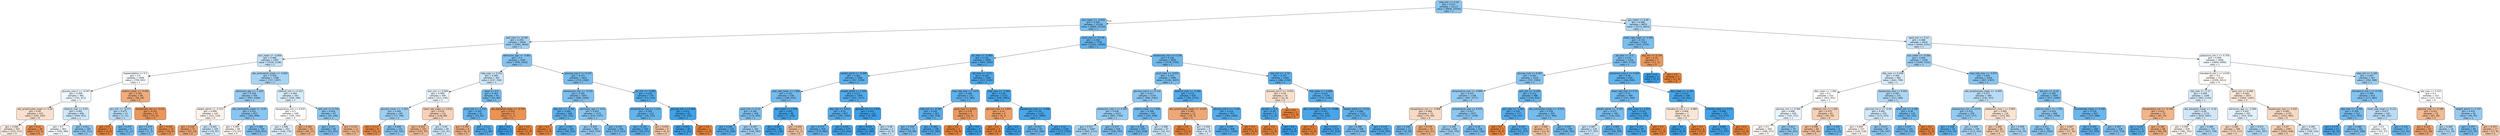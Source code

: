 digraph Tree {
node [shape=box, style="filled, rounded", color="black", fontname="helvetica"] ;
edge [fontname="helvetica"] ;
0 [label="mbp_min <= 0.18\ngini = 0.417\nsamples = 21117\nvalue = [9936, 23554]\nclass = 1", fillcolor="#8dc6f0"] ;
1 [label="bun_mean <= -0.419\ngini = 0.365\nsamples = 12238\nvalue = [4664, 14729]\nclass = 1", fillcolor="#78bced"] ;
0 -> 1 [labeldistance=2.5, labelangle=45, headlabel="True"] ;
2 [label="po2_max <= -0.106\ngini = 0.454\nsamples = 4494\nvalue = [2482, 4640]\nclass = 1", fillcolor="#a3d1f3"] ;
1 -> 2 ;
3 [label="bun_mean <= -0.664\ngini = 0.486\nsamples = 2307\nvalue = [1526, 2138]\nclass = 1", fillcolor="#c6e3f8"] ;
2 -> 3 ;
4 [label="hispanic/latino <= 0.5\ngini = 0.5\nsamples = 1009\nvalue = [799, 831]\nclass = 1", fillcolor="#f7fbfe"] ;
3 -> 4 ;
5 [label="glucose_max.2 <= -0.547\ngini = 0.499\nsamples = 961\nvalue = [741, 811]\nclass = 1", fillcolor="#eef7fd"] ;
4 -> 5 ;
6 [label="abs_lymphocytes_mean <= 0.16\ngini = 0.49\nsamples = 315\nvalue = [292, 220]\nclass = 0", fillcolor="#f9e0ce"] ;
5 -> 6 ;
7 [label="gini = 0.496\nsamples = 287\nvalue = [255, 215]\nclass = 0", fillcolor="#fbebe0"] ;
6 -> 7 ;
8 [label="gini = 0.21\nsamples = 28\nvalue = [37, 5]\nclass = 0", fillcolor="#e99254"] ;
6 -> 8 ;
9 [label="totalco2_max <= 0.02\ngini = 0.491\nsamples = 646\nvalue = [449, 591]\nclass = 1", fillcolor="#cfe7f9"] ;
5 -> 9 ;
10 [label="gini = 0.5\nsamples = 463\nvalue = [358, 380]\nclass = 1", fillcolor="#f4f9fd"] ;
9 -> 10 ;
11 [label="gini = 0.421\nsamples = 183\nvalue = [91, 211]\nclass = 1", fillcolor="#8ec7f0"] ;
9 -> 11 ;
12 [label="sodium_mean <= -0.445\ngini = 0.381\nsamples = 48\nvalue = [58, 20]\nclass = 0", fillcolor="#eeac7d"] ;
4 -> 12 ;
13 [label="gcs_min <= -0.577\ngini = 0.475\nsamples = 11\nvalue = [7, 11]\nclass = 1", fillcolor="#b7dbf6"] ;
12 -> 13 ;
14 [label="gini = 0.0\nsamples = 2\nvalue = [4, 0]\nclass = 0", fillcolor="#e58139"] ;
13 -> 14 ;
15 [label="gini = 0.337\nsamples = 9\nvalue = [3, 11]\nclass = 1", fillcolor="#6fb8ec"] ;
13 -> 15 ;
16 [label="baseexcess_min <= -0.231\ngini = 0.255\nsamples = 37\nvalue = [51, 9]\nclass = 0", fillcolor="#ea975c"] ;
12 -> 16 ;
17 [label="gini = 0.375\nsamples = 4\nvalue = [1, 3]\nclass = 1", fillcolor="#7bbeee"] ;
16 -> 17 ;
18 [label="gini = 0.191\nsamples = 33\nvalue = [50, 6]\nclass = 0", fillcolor="#e89051"] ;
16 -> 18 ;
19 [label="abs_eosinophils_mean <= -0.009\ngini = 0.459\nsamples = 1298\nvalue = [727, 1307]\nclass = 1", fillcolor="#a7d4f3"] ;
3 -> 19 ;
20 [label="admission_age <= -1.205\ngini = 0.439\nsamples = 955\nvalue = [487, 1008]\nclass = 1", fillcolor="#99ccf2"] ;
19 -> 20 ;
21 [label="weight_admit <= -0.515\ngini = 0.499\nsamples = 142\nvalue = [121, 110]\nclass = 0", fillcolor="#fdf4ed"] ;
20 -> 21 ;
22 [label="gini = 0.339\nsamples = 37\nvalue = [47, 13]\nclass = 0", fillcolor="#eca470"] ;
21 -> 22 ;
23 [label="gini = 0.491\nsamples = 105\nvalue = [74, 97]\nclass = 1", fillcolor="#d0e8f9"] ;
21 -> 23 ;
24 [label="abs_neutrophils_mean <= -0.97\ngini = 0.411\nsamples = 813\nvalue = [366, 898]\nclass = 1", fillcolor="#8ac5f0"] ;
20 -> 24 ;
25 [label="gini = 0.499\nsamples = 84\nvalue = [72, 67]\nclass = 0", fillcolor="#fdf6f1"] ;
24 -> 25 ;
26 [label="gini = 0.386\nsamples = 729\nvalue = [294, 831]\nclass = 1", fillcolor="#7fc0ee"] ;
24 -> 26 ;
27 [label="totalco2_min <= 0.122\ngini = 0.494\nsamples = 343\nvalue = [240, 299]\nclass = 1", fillcolor="#d8ecfa"] ;
19 -> 27 ;
28 [label="temperature_min <= 0.635\ngini = 0.5\nsamples = 246\nvalue = [195, 193]\nclass = 0", fillcolor="#fffefd"] ;
27 -> 28 ;
29 [label="gini = 0.496\nsamples = 203\nvalue = [146, 176]\nclass = 1", fillcolor="#ddeefb"] ;
28 -> 29 ;
30 [label="gini = 0.382\nsamples = 43\nvalue = [49, 17]\nclass = 0", fillcolor="#eead7e"] ;
28 -> 30 ;
31 [label="po2_min <= 0.719\ngini = 0.418\nsamples = 97\nvalue = [45, 106]\nclass = 1", fillcolor="#8dc7f0"] ;
27 -> 31 ;
32 [label="gini = 0.371\nsamples = 86\nvalue = [33, 101]\nclass = 1", fillcolor="#7abded"] ;
31 -> 32 ;
33 [label="gini = 0.415\nsamples = 11\nvalue = [12, 5]\nclass = 0", fillcolor="#f0b58b"] ;
31 -> 33 ;
34 [label="admission_age <= -0.961\ngini = 0.4\nsamples = 2187\nvalue = [956, 2502]\nclass = 1", fillcolor="#85c2ef"] ;
2 -> 34 ;
35 [label="mbp_max <= 0.551\ngini = 0.489\nsamples = 365\nvalue = [237, 318]\nclass = 1", fillcolor="#cde6f8"] ;
34 -> 35 ;
36 [label="po2_min <= 0.569\ngini = 0.499\nsamples = 300\nvalue = [211, 234]\nclass = 1", fillcolor="#ecf5fc"] ;
35 -> 36 ;
37 [label="glucose_mean <= -1.163\ngini = 0.444\nsamples = 149\nvalue = [73, 146]\nclass = 1", fillcolor="#9ccef2"] ;
36 -> 37 ;
38 [label="gini = 0.117\nsamples = 8\nvalue = [15, 1]\nclass = 0", fillcolor="#e78946"] ;
37 -> 38 ;
39 [label="gini = 0.408\nsamples = 141\nvalue = [58, 145]\nclass = 1", fillcolor="#88c4ef"] ;
37 -> 39 ;
40 [label="heart_rate_mean <= 0.612\ngini = 0.476\nsamples = 151\nvalue = [138, 88]\nclass = 0", fillcolor="#f6d1b7"] ;
36 -> 40 ;
41 [label="gini = 0.424\nsamples = 102\nvalue = [107, 47]\nclass = 0", fillcolor="#f0b890"] ;
40 -> 41 ;
42 [label="gini = 0.49\nsamples = 49\nvalue = [31, 41]\nclass = 1", fillcolor="#cfe7f9"] ;
40 -> 42 ;
43 [label="asian <= 0.5\ngini = 0.361\nsamples = 65\nvalue = [26, 84]\nclass = 1", fillcolor="#76bbed"] ;
35 -> 43 ;
44 [label="pco2_min <= -1.533\ngini = 0.303\nsamples = 61\nvalue = [19, 83]\nclass = 1", fillcolor="#66b3eb"] ;
43 -> 44 ;
45 [label="gini = 0.397\nsamples = 6\nvalue = [8, 3]\nclass = 0", fillcolor="#efb083"] ;
44 -> 45 ;
46 [label="gini = 0.213\nsamples = 55\nvalue = [11, 80]\nclass = 1", fillcolor="#54aae9"] ;
44 -> 46 ;
47 [label="abs_basophils_mean <= -0.529\ngini = 0.219\nsamples = 4\nvalue = [7, 1]\nclass = 0", fillcolor="#e99355"] ;
43 -> 47 ;
48 [label="gini = 0.0\nsamples = 1\nvalue = [0, 1]\nclass = 1", fillcolor="#399de5"] ;
47 -> 48 ;
49 [label="gini = 0.0\nsamples = 3\nvalue = [7, 0]\nclass = 0", fillcolor="#e58139"] ;
47 -> 49 ;
50 [label="glucose_max.2 <= 0.235\ngini = 0.373\nsamples = 1822\nvalue = [719, 2184]\nclass = 1", fillcolor="#7abdee"] ;
34 -> 50 ;
51 [label="baseexcess_min <= -0.535\ngini = 0.385\nsamples = 1643\nvalue = [686, 1949]\nclass = 1", fillcolor="#7fbfee"] ;
50 -> 51 ;
52 [label="dbp_min <= -2.361\ngini = 0.269\nsamples = 268\nvalue = [67, 352]\nclass = 1", fillcolor="#5fb0ea"] ;
51 -> 52 ;
53 [label="gini = 0.0\nsamples = 3\nvalue = [7, 0]\nclass = 0", fillcolor="#e58139"] ;
52 -> 53 ;
54 [label="gini = 0.249\nsamples = 265\nvalue = [60, 352]\nclass = 1", fillcolor="#5baee9"] ;
52 -> 54 ;
55 [label="admission_age <= 0.42\ngini = 0.403\nsamples = 1375\nvalue = [619, 1597]\nclass = 1", fillcolor="#86c3ef"] ;
51 -> 55 ;
56 [label="gini = 0.429\nsamples = 883\nvalue = [442, 974]\nclass = 1", fillcolor="#93c9f1"] ;
55 -> 56 ;
57 [label="gini = 0.345\nsamples = 492\nvalue = [177, 623]\nclass = 1", fillcolor="#71b9ec"] ;
55 -> 57 ;
58 [label="inr_min <= -0.099\ngini = 0.216\nsamples = 179\nvalue = [33, 235]\nclass = 1", fillcolor="#55abe9"] ;
50 -> 58 ;
59 [label="temperature_max <= 1.213\ngini = 0.295\nsamples = 114\nvalue = [29, 132]\nclass = 1", fillcolor="#64b3eb"] ;
58 -> 59 ;
60 [label="gini = 0.235\nsamples = 105\nvalue = [20, 127]\nclass = 1", fillcolor="#58ace9"] ;
59 -> 60 ;
61 [label="gini = 0.459\nsamples = 9\nvalue = [9, 5]\nclass = 0", fillcolor="#f3c7a7"] ;
59 -> 61 ;
62 [label="glucose_min <= 6.384\ngini = 0.072\nsamples = 65\nvalue = [4, 103]\nclass = 1", fillcolor="#41a1e6"] ;
58 -> 62 ;
63 [label="gini = 0.055\nsamples = 64\nvalue = [3, 103]\nclass = 1", fillcolor="#3fa0e6"] ;
62 -> 63 ;
64 [label="gini = 0.0\nsamples = 1\nvalue = [1, 0]\nclass = 0", fillcolor="#e58139"] ;
62 -> 64 ;
65 [label="pco2_min <= -0.134\ngini = 0.292\nsamples = 7744\nvalue = [2182, 10089]\nclass = 1", fillcolor="#64b2eb"] ;
1 -> 65 ;
66 [label="inr_max <= -0.083\ngini = 0.216\nsamples = 3090\nvalue = [604, 4294]\nclass = 1", fillcolor="#55abe9"] ;
65 -> 66 ;
67 [label="weight_admit <= -0.498\ngini = 0.262\nsamples = 1586\nvalue = [387, 2109]\nclass = 1", fillcolor="#5dafea"] ;
66 -> 67 ;
68 [label="resp_rate_mean <= 1.066\ngini = 0.351\nsamples = 538\nvalue = [186, 632]\nclass = 1", fillcolor="#73baed"] ;
67 -> 68 ;
69 [label="spo2_min <= 0.12\ngini = 0.391\nsamples = 440\nvalue = [179, 492]\nclass = 1", fillcolor="#81c1ee"] ;
68 -> 69 ;
70 [label="gini = 0.246\nsamples = 159\nvalue = [35, 209]\nclass = 1", fillcolor="#5aade9"] ;
69 -> 70 ;
71 [label="gini = 0.447\nsamples = 281\nvalue = [144, 283]\nclass = 1", fillcolor="#9ecff2"] ;
69 -> 71 ;
72 [label="wbc_mean <= 1.919\ngini = 0.091\nsamples = 98\nvalue = [7, 140]\nclass = 1", fillcolor="#43a2e6"] ;
68 -> 72 ;
73 [label="gini = 0.067\nsamples = 96\nvalue = [5, 139]\nclass = 1", fillcolor="#40a1e6"] ;
72 -> 73 ;
74 [label="gini = 0.444\nsamples = 2\nvalue = [2, 1]\nclass = 0", fillcolor="#f2c09c"] ;
72 -> 74 ;
75 [label="weight_admit <= 1.294\ngini = 0.211\nsamples = 1048\nvalue = [201, 1477]\nclass = 1", fillcolor="#54aae9"] ;
67 -> 75 ;
76 [label="sbp_max <= 0.411\ngini = 0.23\nsamples = 927\nvalue = [197, 1292]\nclass = 1", fillcolor="#57ace9"] ;
75 -> 76 ;
77 [label="gini = 0.275\nsamples = 654\nvalue = [174, 882]\nclass = 1", fillcolor="#60b0ea"] ;
76 -> 77 ;
78 [label="gini = 0.101\nsamples = 273\nvalue = [23, 410]\nclass = 1", fillcolor="#44a2e6"] ;
76 -> 78 ;
79 [label="glucose_min <= 3.342\ngini = 0.041\nsamples = 121\nvalue = [4, 185]\nclass = 1", fillcolor="#3d9fe6"] ;
75 -> 79 ;
80 [label="gini = 0.022\nsamples = 119\nvalue = [2, 182]\nclass = 1", fillcolor="#3b9ee5"] ;
79 -> 80 ;
81 [label="gini = 0.48\nsamples = 2\nvalue = [2, 3]\nclass = 1", fillcolor="#bddef6"] ;
79 -> 81 ;
82 [label="ptt_max <= -0.33\ngini = 0.164\nsamples = 1504\nvalue = [217, 2185]\nclass = 1", fillcolor="#4da7e8"] ;
66 -> 82 ;
83 [label="resp_rate_max <= 3.675\ngini = 0.268\nsamples = 272\nvalue = [72, 380]\nclass = 1", fillcolor="#5fb0ea"] ;
82 -> 83 ;
84 [label="mbp_min <= -0.787\ngini = 0.242\nsamples = 267\nvalue = [62, 378]\nclass = 1", fillcolor="#59ade9"] ;
83 -> 84 ;
85 [label="gini = 0.359\nsamples = 71\nvalue = [30, 98]\nclass = 1", fillcolor="#76bbed"] ;
84 -> 85 ;
86 [label="gini = 0.184\nsamples = 196\nvalue = [32, 280]\nclass = 1", fillcolor="#50a8e8"] ;
84 -> 86 ;
87 [label="pco2_max <= 0.417\ngini = 0.278\nsamples = 5\nvalue = [10, 2]\nclass = 0", fillcolor="#ea9a61"] ;
83 -> 87 ;
88 [label="gini = 0.0\nsamples = 3\nvalue = [10, 0]\nclass = 0", fillcolor="#e58139"] ;
87 -> 88 ;
89 [label="gini = 0.0\nsamples = 2\nvalue = [0, 2]\nclass = 1", fillcolor="#399de5"] ;
87 -> 89 ;
90 [label="mbp_max <= -1.683\ngini = 0.138\nsamples = 1232\nvalue = [145, 1805]\nclass = 1", fillcolor="#49a5e7"] ;
82 -> 90 ;
91 [label="glucose_max <= 1.825\ngini = 0.32\nsamples = 4\nvalue = [4, 1]\nclass = 0", fillcolor="#eca06a"] ;
90 -> 91 ;
92 [label="gini = 0.0\nsamples = 3\nvalue = [4, 0]\nclass = 0", fillcolor="#e58139"] ;
91 -> 92 ;
93 [label="gini = 0.0\nsamples = 1\nvalue = [0, 1]\nclass = 1", fillcolor="#399de5"] ;
91 -> 93 ;
94 [label="baseexcess_max <= -2.609\ngini = 0.134\nsamples = 1228\nvalue = [141, 1804]\nclass = 1", fillcolor="#48a5e7"] ;
90 -> 94 ;
95 [label="gini = 0.312\nsamples = 83\nvalue = [24, 100]\nclass = 1", fillcolor="#69b5eb"] ;
94 -> 95 ;
96 [label="gini = 0.12\nsamples = 1145\nvalue = [117, 1704]\nclass = 1", fillcolor="#47a4e7"] ;
94 -> 96 ;
97 [label="baseexcess_min <= 0.276\ngini = 0.336\nsamples = 4654\nvalue = [1578, 5795]\nclass = 1", fillcolor="#6fb8ec"] ;
65 -> 97 ;
98 [label="pco2_max <= -0.052\ngini = 0.372\nsamples = 3085\nvalue = [1192, 3637]\nclass = 1", fillcolor="#7abdee"] ;
97 -> 98 ;
99 [label="glucose_max.2 <= 0.119\ngini = 0.417\nsamples = 2159\nvalue = [996, 2363]\nclass = 1", fillcolor="#8cc6f0"] ;
98 -> 99 ;
100 [label="potassium_max.1 <= 0.205\ngini = 0.436\nsamples = 1615\nvalue = [805, 1704]\nclass = 1", fillcolor="#97cbf1"] ;
99 -> 100 ;
101 [label="gini = 0.457\nsamples = 1097\nvalue = [605, 1111]\nclass = 1", fillcolor="#a5d2f3"] ;
100 -> 101 ;
102 [label="gini = 0.377\nsamples = 518\nvalue = [200, 593]\nclass = 1", fillcolor="#7cbeee"] ;
100 -> 102 ;
103 [label="sodium_mean <= 1.056\ngini = 0.348\nsamples = 544\nvalue = [191, 659]\nclass = 1", fillcolor="#72b9ed"] ;
99 -> 103 ;
104 [label="gini = 0.328\nsamples = 497\nvalue = [161, 618]\nclass = 1", fillcolor="#6db7ec"] ;
103 -> 104 ;
105 [label="gini = 0.488\nsamples = 47\nvalue = [30, 41]\nclass = 1", fillcolor="#cae5f8"] ;
103 -> 105 ;
106 [label="totalco2_max <= -2.446\ngini = 0.231\nsamples = 926\nvalue = [196, 1274]\nclass = 1", fillcolor="#57ace9"] ;
98 -> 106 ;
107 [label="abs_lymphocytes_mean <= -0.019\ngini = 0.363\nsamples = 15\nvalue = [16, 5]\nclass = 0", fillcolor="#eda877"] ;
106 -> 107 ;
108 [label="gini = 0.0\nsamples = 7\nvalue = [12, 0]\nclass = 0", fillcolor="#e58139"] ;
107 -> 108 ;
109 [label="gini = 0.494\nsamples = 8\nvalue = [4, 5]\nclass = 1", fillcolor="#d7ebfa"] ;
107 -> 109 ;
110 [label="glucose_min.2 <= 7.226\ngini = 0.218\nsamples = 911\nvalue = [180, 1269]\nclass = 1", fillcolor="#55abe9"] ;
106 -> 110 ;
111 [label="gini = 0.209\nsamples = 906\nvalue = [171, 1269]\nclass = 1", fillcolor="#54aae9"] ;
110 -> 111 ;
112 [label="gini = 0.0\nsamples = 5\nvalue = [9, 0]\nclass = 0", fillcolor="#e58139"] ;
110 -> 112 ;
113 [label="sbp_min <= -2.74\ngini = 0.257\nsamples = 1569\nvalue = [386, 2158]\nclass = 1", fillcolor="#5cafea"] ;
97 -> 113 ;
114 [label="glucose_min.2 <= -0.053\ngini = 0.49\nsamples = 10\nvalue = [12, 9]\nclass = 0", fillcolor="#f8e0ce"] ;
113 -> 114 ;
115 [label="female <= 0.5\ngini = 0.18\nsamples = 5\nvalue = [1, 9]\nclass = 1", fillcolor="#4fa8e8"] ;
114 -> 115 ;
116 [label="gini = 0.0\nsamples = 1\nvalue = [1, 0]\nclass = 0", fillcolor="#e58139"] ;
115 -> 116 ;
117 [label="gini = 0.0\nsamples = 4\nvalue = [0, 9]\nclass = 1", fillcolor="#399de5"] ;
115 -> 117 ;
118 [label="gini = 0.0\nsamples = 5\nvalue = [11, 0]\nclass = 0", fillcolor="#e58139"] ;
114 -> 118 ;
119 [label="sbp_mean <= -0.809\ngini = 0.253\nsamples = 1559\nvalue = [374, 2149]\nclass = 1", fillcolor="#5baeea"] ;
113 -> 119 ;
120 [label="abs_monocytes_mean <= -0.686\ngini = 0.141\nsamples = 416\nvalue = [51, 618]\nclass = 1", fillcolor="#49a5e7"] ;
119 -> 120 ;
121 [label="gini = 0.0\nsamples = 2\nvalue = [4, 0]\nclass = 0", fillcolor="#e58139"] ;
120 -> 121 ;
122 [label="gini = 0.131\nsamples = 414\nvalue = [47, 618]\nclass = 1", fillcolor="#48a4e7"] ;
120 -> 122 ;
123 [label="weight_admit <= -0.133\ngini = 0.288\nsamples = 1143\nvalue = [323, 1531]\nclass = 1", fillcolor="#63b2ea"] ;
119 -> 123 ;
124 [label="gini = 0.368\nsamples = 508\nvalue = [195, 606]\nclass = 1", fillcolor="#79bded"] ;
123 -> 124 ;
125 [label="gini = 0.214\nsamples = 635\nvalue = [128, 925]\nclass = 1", fillcolor="#54abe9"] ;
123 -> 125 ;
126 [label="gcs_motor <= 0.26\ngini = 0.468\nsamples = 8879\nvalue = [5272, 8825]\nclass = 1", fillcolor="#afd8f5"] ;
0 -> 126 [labeldistance=2.5, labelangle=-45, headlabel="False"] ;
127 [label="heart_rate_mean <= 3.349\ngini = 0.376\nsamples = 2261\nvalue = [914, 2724]\nclass = 1", fillcolor="#7bbeee"] ;
126 -> 127 ;
128 [label="ptt_max <= -0.2\ngini = 0.374\nsamples = 2254\nvalue = [903, 2722]\nclass = 1", fillcolor="#7bbeee"] ;
127 -> 128 ;
129 [label="glucose_max <= 0.087\ngini = 0.403\nsamples = 1634\nvalue = [737, 1902]\nclass = 1", fillcolor="#86c3ef"] ;
128 -> 129 ;
130 [label="temperature_max <= -0.899\ngini = 0.431\nsamples = 1148\nvalue = [587, 1277]\nclass = 1", fillcolor="#94caf1"] ;
129 -> 130 ;
131 [label="temperature_min <= -0.946\ngini = 0.484\nsamples = 73\nvalue = [70, 49]\nclass = 0", fillcolor="#f7d9c4"] ;
130 -> 131 ;
132 [label="gini = 0.346\nsamples = 21\nvalue = [8, 28]\nclass = 1", fillcolor="#72b9ec"] ;
131 -> 132 ;
133 [label="gini = 0.378\nsamples = 52\nvalue = [62, 21]\nclass = 0", fillcolor="#eeac7c"] ;
131 -> 133 ;
134 [label="temperature_max <= 0.472\ngini = 0.417\nsamples = 1075\nvalue = [517, 1228]\nclass = 1", fillcolor="#8cc6f0"] ;
130 -> 134 ;
135 [label="gini = 0.446\nsamples = 645\nvalue = [354, 700]\nclass = 1", fillcolor="#9dcff2"] ;
134 -> 135 ;
136 [label="gini = 0.36\nsamples = 430\nvalue = [163, 528]\nclass = 1", fillcolor="#76bbed"] ;
134 -> 136 ;
137 [label="po2_min <= -0.249\ngini = 0.312\nsamples = 486\nvalue = [150, 625]\nclass = 1", fillcolor="#69b5eb"] ;
129 -> 137 ;
138 [label="po2_max <= -1.405\ngini = 0.224\nsamples = 177\nvalue = [38, 257]\nclass = 1", fillcolor="#56abe9"] ;
137 -> 138 ;
139 [label="gini = 0.0\nsamples = 3\nvalue = [6, 0]\nclass = 0", fillcolor="#e58139"] ;
138 -> 139 ;
140 [label="gini = 0.197\nsamples = 174\nvalue = [32, 257]\nclass = 1", fillcolor="#52a9e8"] ;
138 -> 140 ;
141 [label="abs_monocytes_mean <= -0.533\ngini = 0.358\nsamples = 309\nvalue = [112, 368]\nclass = 1", fillcolor="#75bbed"] ;
137 -> 141 ;
142 [label="gini = 0.444\nsamples = 10\nvalue = [12, 6]\nclass = 0", fillcolor="#f2c09c"] ;
141 -> 142 ;
143 [label="gini = 0.339\nsamples = 299\nvalue = [100, 362]\nclass = 1", fillcolor="#70b8ec"] ;
141 -> 143 ;
144 [label="potassium_max.1 <= 0.443\ngini = 0.28\nsamples = 620\nvalue = [166, 820]\nclass = 1", fillcolor="#61b1ea"] ;
128 -> 144 ;
145 [label="heart_rate_max <= 0.74\ngini = 0.33\nsamples = 440\nvalue = [147, 559]\nclass = 1", fillcolor="#6db7ec"] ;
144 -> 145 ;
146 [label="weight_admit <= -0.455\ngini = 0.371\nsamples = 340\nvalue = [136, 416]\nclass = 1", fillcolor="#7abdee"] ;
145 -> 146 ;
147 [label="gini = 0.487\nsamples = 118\nvalue = [77, 107]\nclass = 1", fillcolor="#c7e4f8"] ;
146 -> 147 ;
148 [label="gini = 0.269\nsamples = 222\nvalue = [59, 309]\nclass = 1", fillcolor="#5fb0ea"] ;
146 -> 148 ;
149 [label="sbp_mean <= 3.027\ngini = 0.133\nsamples = 100\nvalue = [11, 143]\nclass = 1", fillcolor="#48a5e7"] ;
145 -> 149 ;
150 [label="gini = 0.122\nsamples = 99\nvalue = [10, 143]\nclass = 1", fillcolor="#47a4e7"] ;
149 -> 150 ;
151 [label="gini = 0.0\nsamples = 1\nvalue = [1, 0]\nclass = 0", fillcolor="#e58139"] ;
149 -> 151 ;
152 [label="dbp_mean <= -1.107\ngini = 0.127\nsamples = 180\nvalue = [19, 261]\nclass = 1", fillcolor="#47a4e7"] ;
144 -> 152 ;
153 [label="hematocrit_min.1 <= -0.889\ngini = 0.494\nsamples = 7\nvalue = [5, 4]\nclass = 0", fillcolor="#fae6d7"] ;
152 -> 153 ;
154 [label="gini = 0.0\nsamples = 3\nvalue = [0, 4]\nclass = 1", fillcolor="#399de5"] ;
153 -> 154 ;
155 [label="gini = 0.0\nsamples = 4\nvalue = [5, 0]\nclass = 0", fillcolor="#e58139"] ;
153 -> 155 ;
156 [label="chloride_mean <= 2.571\ngini = 0.098\nsamples = 173\nvalue = [14, 257]\nclass = 1", fillcolor="#44a2e6"] ;
152 -> 156 ;
157 [label="gini = 0.085\nsamples = 172\nvalue = [12, 257]\nclass = 1", fillcolor="#42a2e6"] ;
156 -> 157 ;
158 [label="gini = 0.0\nsamples = 1\nvalue = [2, 0]\nclass = 0", fillcolor="#e58139"] ;
156 -> 158 ;
159 [label="sbp_min <= 0.119\ngini = 0.26\nsamples = 7\nvalue = [11, 2]\nclass = 0", fillcolor="#ea985d"] ;
127 -> 159 ;
160 [label="gini = 0.0\nsamples = 2\nvalue = [0, 2]\nclass = 1", fillcolor="#399de5"] ;
159 -> 160 ;
161 [label="gini = 0.0\nsamples = 5\nvalue = [11, 0]\nclass = 0", fillcolor="#e58139"] ;
159 -> 161 ;
162 [label="spo2_min <= 0.12\ngini = 0.486\nsamples = 6618\nvalue = [4358, 6101]\nclass = 1", fillcolor="#c6e3f8"] ;
126 -> 162 ;
163 [label="bun_mean <= -0.566\ngini = 0.444\nsamples = 2928\nvalue = [1549, 3102]\nclass = 1", fillcolor="#9ccef2"] ;
162 -> 163 ;
164 [label="dbp_max <= 0.438\ngini = 0.494\nsamples = 894\nvalue = [642, 799]\nclass = 1", fillcolor="#d8ecfa"] ;
163 -> 164 ;
165 [label="dbp_mean <= 1.082\ngini = 0.5\nsamples = 522\nvalue = [425, 431]\nclass = 1", fillcolor="#fcfeff"] ;
164 -> 165 ;
166 [label="glucose_min <= 0.584\ngini = 0.498\nsamples = 429\nvalue = [332, 372]\nclass = 1", fillcolor="#eaf4fc"] ;
165 -> 166 ;
167 [label="gini = 0.5\nsamples = 350\nvalue = [288, 271]\nclass = 0", fillcolor="#fdf8f3"] ;
166 -> 167 ;
168 [label="gini = 0.423\nsamples = 79\nvalue = [44, 101]\nclass = 1", fillcolor="#8fc8f0"] ;
166 -> 168 ;
169 [label="totalco2_min <= 1.164\ngini = 0.475\nsamples = 93\nvalue = [93, 59]\nclass = 0", fillcolor="#f5d1b7"] ;
165 -> 169 ;
170 [label="gini = 0.448\nsamples = 84\nvalue = [90, 46]\nclass = 0", fillcolor="#f2c19e"] ;
169 -> 170 ;
171 [label="gini = 0.305\nsamples = 9\nvalue = [3, 13]\nclass = 1", fillcolor="#67b4eb"] ;
169 -> 171 ;
172 [label="baseexcess_max <= 0.042\ngini = 0.467\nsamples = 372\nvalue = [217, 368]\nclass = 1", fillcolor="#aed7f4"] ;
164 -> 172 ;
173 [label="glucose_min.2 <= -0.09\ngini = 0.491\nsamples = 252\nvalue = [173, 225]\nclass = 1", fillcolor="#d1e8f9"] ;
172 -> 173 ;
174 [label="gini = 0.499\nsamples = 157\nvalue = [128, 118]\nclass = 0", fillcolor="#fdf5f0"] ;
173 -> 174 ;
175 [label="gini = 0.417\nsamples = 95\nvalue = [45, 107]\nclass = 1", fillcolor="#8cc6f0"] ;
173 -> 175 ;
176 [label="pco2_min <= 4.189\ngini = 0.36\nsamples = 120\nvalue = [44, 143]\nclass = 1", fillcolor="#76bbed"] ;
172 -> 176 ;
177 [label="gini = 0.337\nsamples = 116\nvalue = [39, 143]\nclass = 1", fillcolor="#6fb8ec"] ;
176 -> 177 ;
178 [label="gini = 0.0\nsamples = 4\nvalue = [5, 0]\nclass = 0", fillcolor="#e58139"] ;
176 -> 178 ;
179 [label="resp_rate_max <= -0.675\ngini = 0.405\nsamples = 2034\nvalue = [907, 2303]\nclass = 1", fillcolor="#87c4ef"] ;
163 -> 179 ;
180 [label="abs_lymphocytes_mean <= -0.005\ngini = 0.477\nsamples = 369\nvalue = [230, 357]\nclass = 1", fillcolor="#b9dcf6"] ;
179 -> 180 ;
181 [label="baseexcess_min <= 0.073\ngini = 0.431\nsamples = 250\nvalue = [127, 277]\nclass = 1", fillcolor="#94caf1"] ;
180 -> 181 ;
182 [label="gini = 0.268\nsamples = 56\nvalue = [14, 74]\nclass = 1", fillcolor="#5eb0ea"] ;
181 -> 182 ;
183 [label="gini = 0.459\nsamples = 194\nvalue = [113, 203]\nclass = 1", fillcolor="#a7d4f3"] ;
181 -> 183 ;
184 [label="potassium_max.1 <= 0.085\ngini = 0.492\nsamples = 119\nvalue = [103, 80]\nclass = 0", fillcolor="#f9e3d3"] ;
180 -> 184 ;
185 [label="gini = 0.466\nsamples = 84\nvalue = [87, 51]\nclass = 0", fillcolor="#f4cbad"] ;
184 -> 185 ;
186 [label="gini = 0.458\nsamples = 35\nvalue = [16, 29]\nclass = 1", fillcolor="#a6d3f3"] ;
184 -> 186 ;
187 [label="ptt_min <= -0.18\ngini = 0.383\nsamples = 1665\nvalue = [677, 1946]\nclass = 1", fillcolor="#7ebfee"] ;
179 -> 187 ;
188 [label="calcium_max.1 <= 1.791\ngini = 0.419\nsamples = 968\nvalue = [450, 1058]\nclass = 1", fillcolor="#8dc7f0"] ;
187 -> 188 ;
189 [label="gini = 0.411\nsamples = 942\nvalue = [423, 1042]\nclass = 1", fillcolor="#89c5f0"] ;
188 -> 189 ;
190 [label="gini = 0.467\nsamples = 26\nvalue = [27, 16]\nclass = 0", fillcolor="#f4ccae"] ;
188 -> 190 ;
191 [label="bicarbonate_mean <= 0.185\ngini = 0.324\nsamples = 697\nvalue = [227, 888]\nclass = 1", fillcolor="#6cb6ec"] ;
187 -> 191 ;
192 [label="gini = 0.259\nsamples = 368\nvalue = [92, 509]\nclass = 1", fillcolor="#5dafea"] ;
191 -> 192 ;
193 [label="gini = 0.387\nsamples = 329\nvalue = [135, 379]\nclass = 1", fillcolor="#80c0ee"] ;
191 -> 193 ;
194 [label="potassium_min.1 <= 0.758\ngini = 0.499\nsamples = 3690\nvalue = [2809, 2999]\nclass = 1", fillcolor="#f2f9fd"] ;
162 -> 194 ;
195 [label="hematocrit_min.1 <= 0.039\ngini = 0.5\nsamples = 3123\nvalue = [2509, 2411]\nclass = 0", fillcolor="#fefaf7"] ;
194 -> 195 ;
196 [label="sbp_max <= -1.17\ngini = 0.494\nsamples = 1248\nvalue = [903, 1116]\nclass = 1", fillcolor="#d9ecfa"] ;
195 -> 196 ;
197 [label="temperature_min <= -0.749\ngini = 0.413\nsamples = 74\nvalue = [85, 35]\nclass = 0", fillcolor="#f0b58b"] ;
196 -> 197 ;
198 [label="gini = 0.245\nsamples = 6\nvalue = [1, 6]\nclass = 1", fillcolor="#5aade9"] ;
197 -> 198 ;
199 [label="gini = 0.382\nsamples = 68\nvalue = [84, 29]\nclass = 0", fillcolor="#eeac7d"] ;
197 -> 199 ;
200 [label="abs_basophils_mean <= -0.16\ngini = 0.49\nsamples = 1174\nvalue = [818, 1081]\nclass = 1", fillcolor="#cfe7f9"] ;
196 -> 200 ;
201 [label="gini = 0.499\nsamples = 439\nvalue = [381, 352]\nclass = 0", fillcolor="#fdf5f0"] ;
200 -> 201 ;
202 [label="gini = 0.469\nsamples = 735\nvalue = [437, 729]\nclass = 1", fillcolor="#b0d8f5"] ;
200 -> 202 ;
203 [label="spo2_min <= 0.268\ngini = 0.494\nsamples = 1875\nvalue = [1606, 1295]\nclass = 0", fillcolor="#fae7d9"] ;
195 -> 203 ;
204 [label="admission_age <= -0.484\ngini = 0.497\nsamples = 501\nvalue = [354, 414]\nclass = 1", fillcolor="#e2f1fb"] ;
203 -> 204 ;
205 [label="gini = 0.481\nsamples = 189\nvalue = [173, 117]\nclass = 0", fillcolor="#f7d6bf"] ;
204 -> 205 ;
206 [label="gini = 0.471\nsamples = 312\nvalue = [181, 297]\nclass = 1", fillcolor="#b2d9f5"] ;
204 -> 206 ;
207 [label="baseexcess_max <= 0.042\ngini = 0.485\nsamples = 1374\nvalue = [1252, 881]\nclass = 0", fillcolor="#f7dac4"] ;
203 -> 207 ;
208 [label="gini = 0.47\nsamples = 1097\nvalue = [1053, 638]\nclass = 0", fillcolor="#f5cdb1"] ;
207 -> 208 ;
209 [label="gini = 0.495\nsamples = 277\nvalue = [199, 243]\nclass = 1", fillcolor="#dbedfa"] ;
207 -> 209 ;
210 [label="mbp_min <= 1.184\ngini = 0.447\nsamples = 567\nvalue = [300, 588]\nclass = 1", fillcolor="#9ecff2"] ;
194 -> 210 ;
211 [label="hematocrit_min.1 <= 0.726\ngini = 0.399\nsamples = 414\nvalue = [177, 465]\nclass = 1", fillcolor="#84c2ef"] ;
210 -> 211 ;
212 [label="dbp_max <= -0.781\ngini = 0.359\nsamples = 312\nvalue = [111, 363]\nclass = 1", fillcolor="#76bbed"] ;
211 -> 212 ;
213 [label="gini = 0.174\nsamples = 51\nvalue = [8, 75]\nclass = 1", fillcolor="#4ea7e8"] ;
212 -> 213 ;
214 [label="gini = 0.388\nsamples = 261\nvalue = [103, 288]\nclass = 1", fillcolor="#80c0ee"] ;
212 -> 214 ;
215 [label="heart_rate_mean <= 0.121\ngini = 0.477\nsamples = 102\nvalue = [66, 102]\nclass = 1", fillcolor="#b9dcf6"] ;
211 -> 215 ;
216 [label="gini = 0.5\nsamples = 65\nvalue = [55, 57]\nclass = 1", fillcolor="#f8fcfe"] ;
215 -> 216 ;
217 [label="gini = 0.316\nsamples = 37\nvalue = [11, 45]\nclass = 1", fillcolor="#69b5eb"] ;
215 -> 217 ;
218 [label="sbp_max <= 0.323\ngini = 0.5\nsamples = 153\nvalue = [123, 123]\nclass = 0", fillcolor="#ffffff"] ;
210 -> 218 ;
219 [label="glucose_max <= -0.184\ngini = 0.431\nsamples = 72\nvalue = [83, 38]\nclass = 0", fillcolor="#f1bb94"] ;
218 -> 219 ;
220 [label="gini = 0.323\nsamples = 54\nvalue = [71, 18]\nclass = 0", fillcolor="#eca16b"] ;
219 -> 220 ;
221 [label="gini = 0.469\nsamples = 18\nvalue = [12, 20]\nclass = 1", fillcolor="#b0d8f5"] ;
219 -> 221 ;
222 [label="weight_admit <= 0.747\ngini = 0.435\nsamples = 81\nvalue = [40, 85]\nclass = 1", fillcolor="#96cbf1"] ;
218 -> 222 ;
223 [label="gini = 0.357\nsamples = 64\nvalue = [23, 76]\nclass = 1", fillcolor="#75bbed"] ;
222 -> 223 ;
224 [label="gini = 0.453\nsamples = 17\nvalue = [17, 9]\nclass = 0", fillcolor="#f3c4a2"] ;
222 -> 224 ;
}